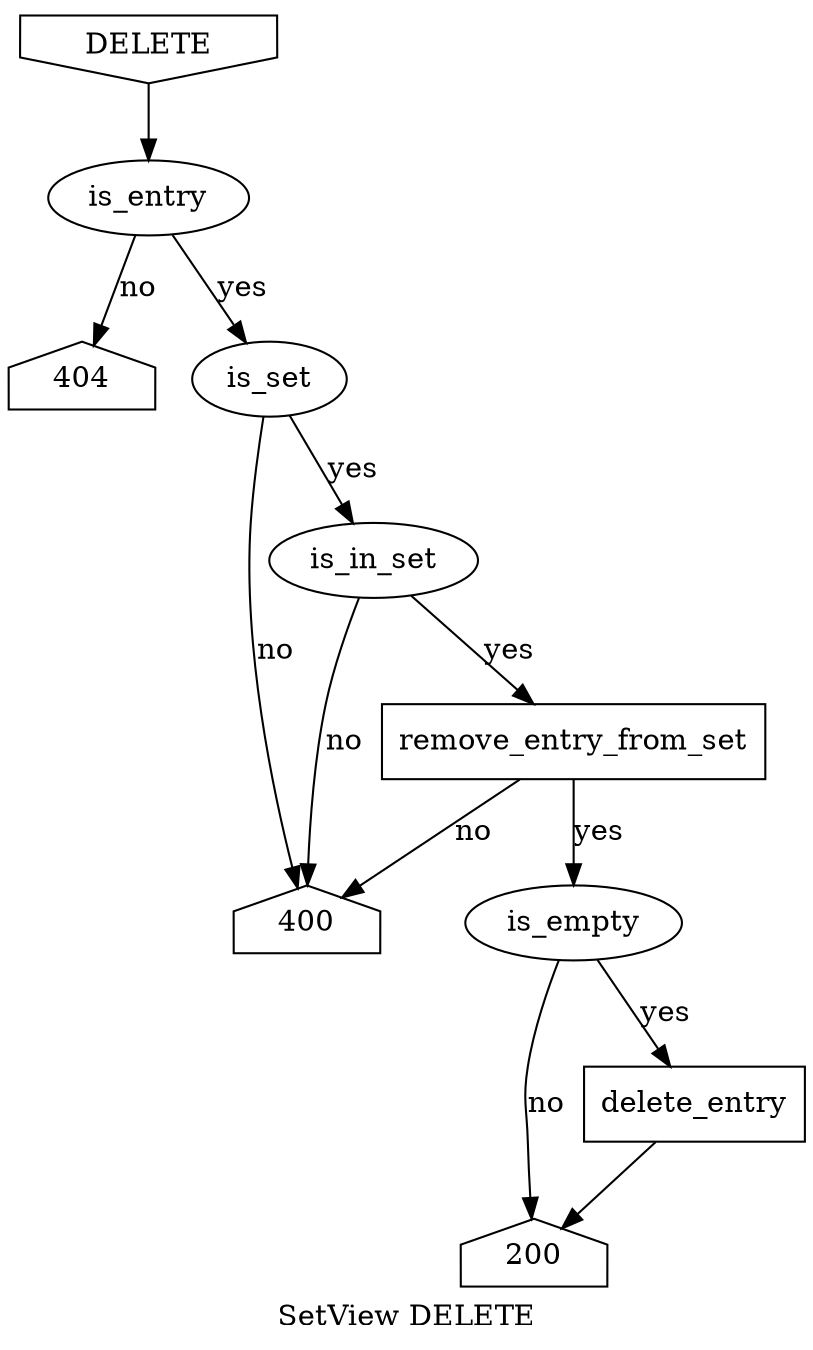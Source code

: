 digraph {
    label="SetView DELETE";

    DELETE[shape="invhouse"];

    200[shape="house"];
    400[shape="house"];
    404[shape="house"];

    remove_entry_from_set[shape="box"];
    delete_entry[shape="box"];

    DELETE -> is_entry;

    is_entry -> is_set[label="yes"];
    is_entry -> 404[label="no"];

    is_set -> is_in_set[label="yes"];
    is_set -> 400[label="no"];

    is_in_set -> remove_entry_from_set[label="yes"];
    is_in_set -> 400[label="no"];

    remove_entry_from_set -> is_empty[label="yes"];
    remove_entry_from_set -> 400[label="no"];

    is_empty -> delete_entry[label="yes"];
    is_empty -> 200[label="no"];

    delete_entry -> 200;
}
